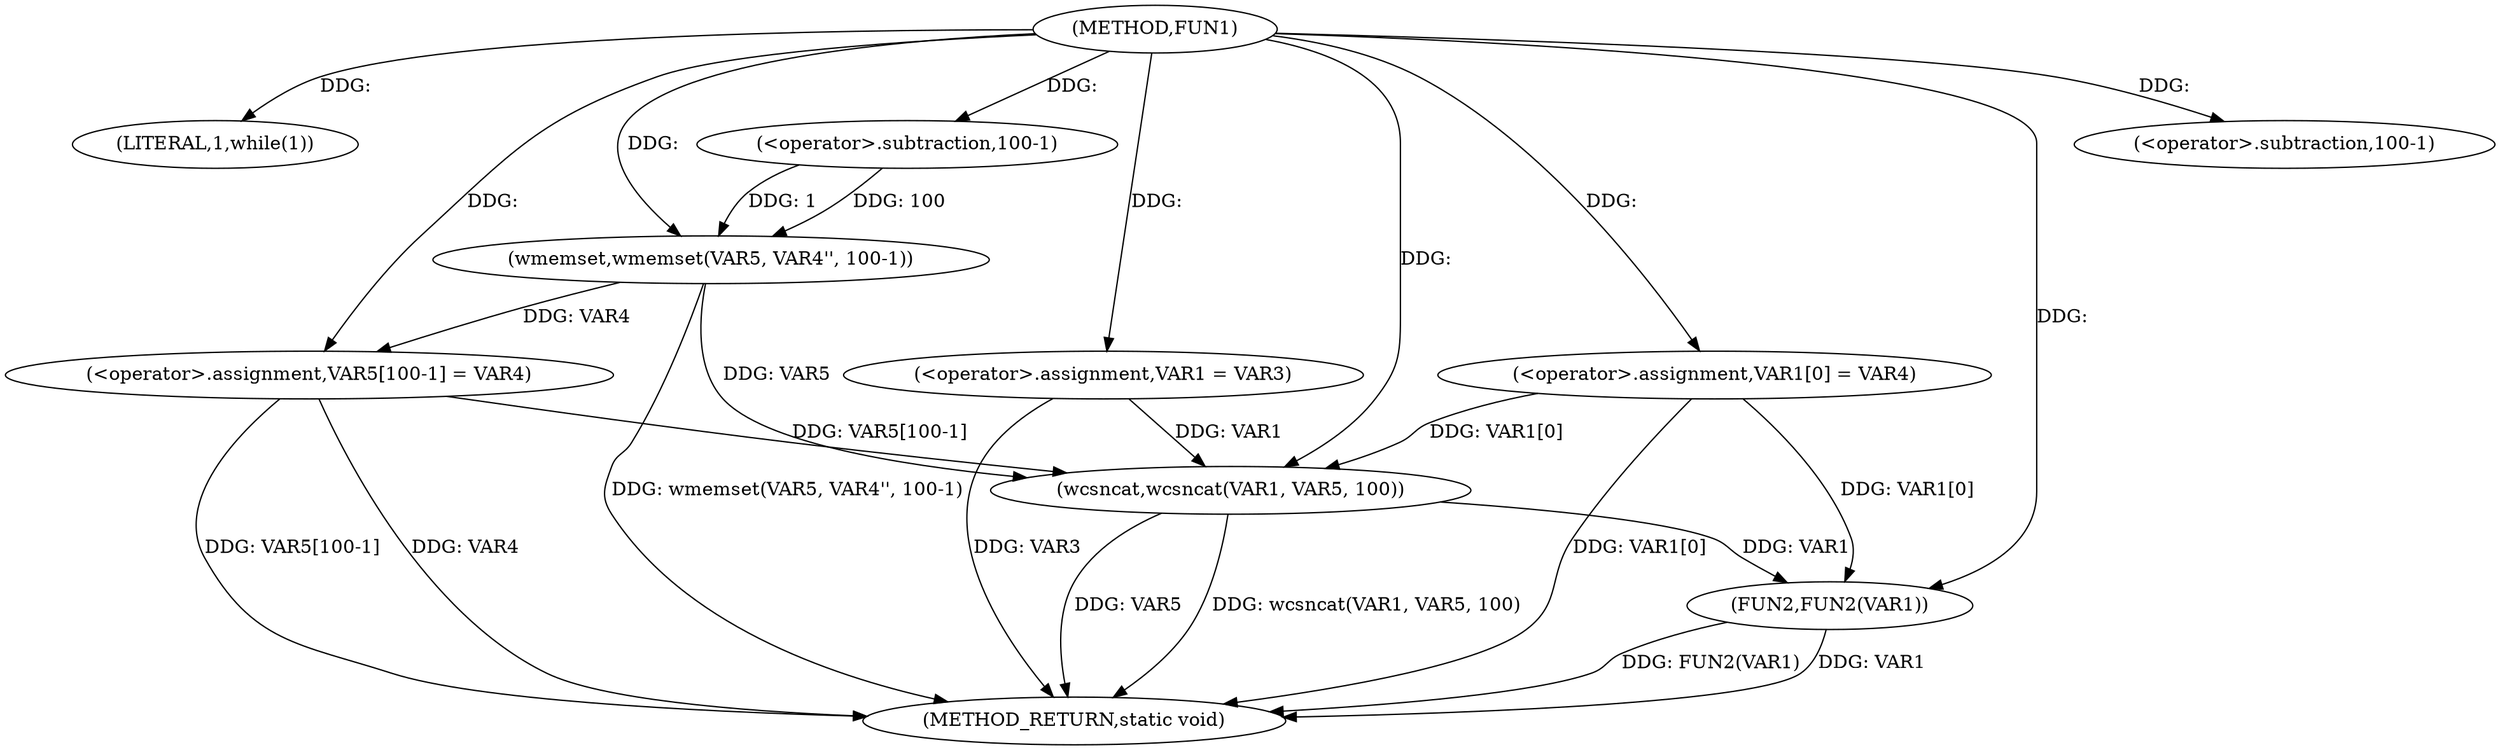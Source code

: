 digraph FUN1 {  
"1000100" [label = "(METHOD,FUN1)" ]
"1000138" [label = "(METHOD_RETURN,static void)" ]
"1000106" [label = "(LITERAL,1,while(1))" ]
"1000108" [label = "(<operator>.assignment,VAR1 = VAR3)" ]
"1000111" [label = "(<operator>.assignment,VAR1[0] = VAR4)" ]
"1000119" [label = "(wmemset,wmemset(VAR5, VAR4'', 100-1))" ]
"1000122" [label = "(<operator>.subtraction,100-1)" ]
"1000125" [label = "(<operator>.assignment,VAR5[100-1] = VAR4)" ]
"1000128" [label = "(<operator>.subtraction,100-1)" ]
"1000132" [label = "(wcsncat,wcsncat(VAR1, VAR5, 100))" ]
"1000136" [label = "(FUN2,FUN2(VAR1))" ]
  "1000125" -> "1000138"  [ label = "DDG: VAR5[100-1]"] 
  "1000132" -> "1000138"  [ label = "DDG: wcsncat(VAR1, VAR5, 100)"] 
  "1000132" -> "1000138"  [ label = "DDG: VAR5"] 
  "1000111" -> "1000138"  [ label = "DDG: VAR1[0]"] 
  "1000108" -> "1000138"  [ label = "DDG: VAR3"] 
  "1000136" -> "1000138"  [ label = "DDG: FUN2(VAR1)"] 
  "1000119" -> "1000138"  [ label = "DDG: wmemset(VAR5, VAR4'', 100-1)"] 
  "1000136" -> "1000138"  [ label = "DDG: VAR1"] 
  "1000125" -> "1000138"  [ label = "DDG: VAR4"] 
  "1000100" -> "1000106"  [ label = "DDG: "] 
  "1000100" -> "1000108"  [ label = "DDG: "] 
  "1000100" -> "1000111"  [ label = "DDG: "] 
  "1000100" -> "1000119"  [ label = "DDG: "] 
  "1000122" -> "1000119"  [ label = "DDG: 100"] 
  "1000122" -> "1000119"  [ label = "DDG: 1"] 
  "1000100" -> "1000122"  [ label = "DDG: "] 
  "1000119" -> "1000125"  [ label = "DDG: VAR4"] 
  "1000100" -> "1000125"  [ label = "DDG: "] 
  "1000100" -> "1000128"  [ label = "DDG: "] 
  "1000111" -> "1000132"  [ label = "DDG: VAR1[0]"] 
  "1000108" -> "1000132"  [ label = "DDG: VAR1"] 
  "1000100" -> "1000132"  [ label = "DDG: "] 
  "1000125" -> "1000132"  [ label = "DDG: VAR5[100-1]"] 
  "1000119" -> "1000132"  [ label = "DDG: VAR5"] 
  "1000132" -> "1000136"  [ label = "DDG: VAR1"] 
  "1000111" -> "1000136"  [ label = "DDG: VAR1[0]"] 
  "1000100" -> "1000136"  [ label = "DDG: "] 
}
